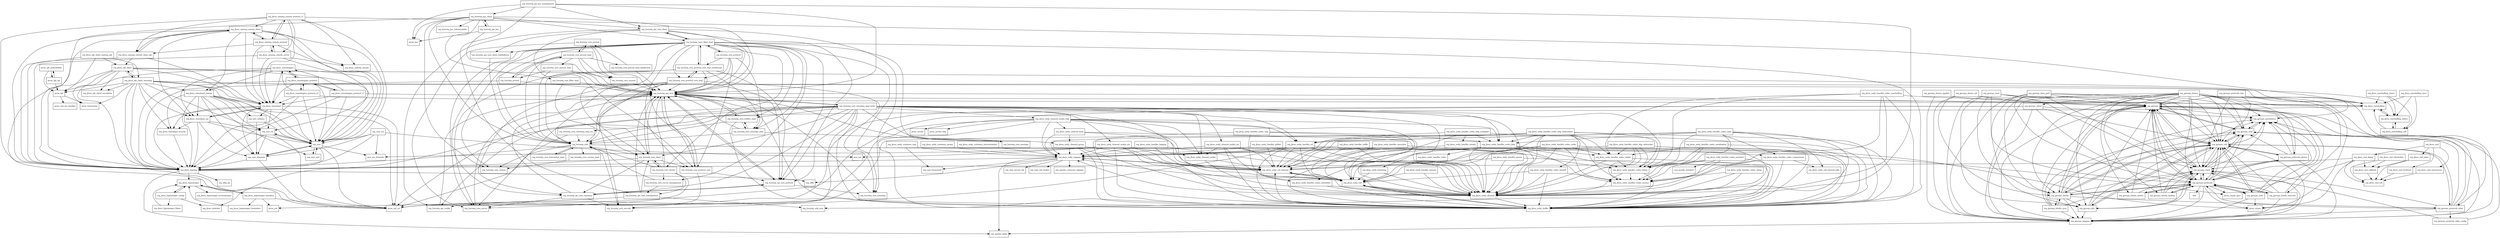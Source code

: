 digraph jboss_client_package_dependencies {
  node [shape = box, fontsize=10.0];
  javax_ejb -> javax_transaction;
  javax_ejb -> javax_xml_rpc_handler;
  javax_ejb_embeddable -> javax_ejb;
  javax_ejb_embeddable -> javax_ejb_spi;
  javax_ejb_spi -> javax_ejb;
  javax_ejb_spi -> javax_ejb_embeddable;
  org_hornetq_api_config -> org_hornetq_api_core;
  org_hornetq_api_core -> org_hornetq_core_buffers_impl;
  org_hornetq_api_core -> org_hornetq_core_client;
  org_hornetq_api_core -> org_hornetq_core_protocol_core;
  org_hornetq_api_core -> org_hornetq_core_remoting_impl_netty;
  org_hornetq_api_core -> org_hornetq_spi_core_protocol;
  org_hornetq_api_core -> org_hornetq_utils;
  org_hornetq_api_core -> org_jboss_netty_buffer;
  org_hornetq_api_core -> org_jgroups;
  org_hornetq_api_core_client -> org_hornetq_api_config;
  org_hornetq_api_core_client -> org_hornetq_api_core;
  org_hornetq_api_core_client -> org_hornetq_api_core_client_loadbalance;
  org_hornetq_api_core_client -> org_hornetq_core_client_impl;
  org_hornetq_api_core_client -> org_hornetq_core_protocol_core;
  org_hornetq_api_core_client -> org_hornetq_core_remoting;
  org_hornetq_api_core_client -> org_hornetq_spi_core_protocol;
  org_hornetq_api_core_client_loadbalance -> org_hornetq_utils;
  org_hornetq_api_core_management -> org_hornetq_api_config;
  org_hornetq_api_core_management -> org_hornetq_api_core;
  org_hornetq_api_core_management -> org_hornetq_core_client;
  org_hornetq_api_core_management -> org_hornetq_utils_json;
  org_hornetq_api_jms -> javax_jms;
  org_hornetq_api_jms -> org_hornetq_api_core;
  org_hornetq_api_jms -> org_hornetq_jms_client;
  org_hornetq_api_jms_management -> javax_jms;
  org_hornetq_api_jms_management -> org_hornetq_api_core;
  org_hornetq_api_jms_management -> org_hornetq_api_core_client;
  org_hornetq_api_jms_management -> org_hornetq_api_core_management;
  org_hornetq_api_jms_management -> org_hornetq_jms_client;
  org_hornetq_api_jms_management -> org_hornetq_utils_json;
  org_hornetq_core_asyncio -> org_hornetq_api_core;
  org_hornetq_core_asyncio_impl -> org_hornetq_api_core;
  org_hornetq_core_asyncio_impl -> org_hornetq_core_asyncio;
  org_hornetq_core_asyncio_impl -> org_hornetq_journal;
  org_hornetq_core_asyncio_impl -> org_hornetq_utils;
  org_hornetq_core_buffers_impl -> org_hornetq_api_core;
  org_hornetq_core_buffers_impl -> org_hornetq_core_message_impl;
  org_hornetq_core_buffers_impl -> org_hornetq_utils;
  org_hornetq_core_buffers_impl -> org_jboss_netty_buffer;
  org_hornetq_core_client -> org_hornetq_api_core;
  org_hornetq_core_client -> org_hornetq_core_cluster;
  org_hornetq_core_client -> org_hornetq_core_protocol_core;
  org_hornetq_core_client -> org_hornetq_spi_core_remoting;
  org_hornetq_core_client -> org_jboss_logging;
  org_hornetq_core_client_impl -> org_hornetq_api_core;
  org_hornetq_core_client_impl -> org_hornetq_api_core_client;
  org_hornetq_core_client_impl -> org_hornetq_api_core_client_loadbalance;
  org_hornetq_core_client_impl -> org_hornetq_core_buffers_impl;
  org_hornetq_core_client_impl -> org_hornetq_core_client;
  org_hornetq_core_client_impl -> org_hornetq_core_cluster;
  org_hornetq_core_client_impl -> org_hornetq_core_message;
  org_hornetq_core_client_impl -> org_hornetq_core_message_impl;
  org_hornetq_core_client_impl -> org_hornetq_core_protocol;
  org_hornetq_core_client_impl -> org_hornetq_core_protocol_core;
  org_hornetq_core_client_impl -> org_hornetq_core_protocol_core_impl;
  org_hornetq_core_client_impl -> org_hornetq_core_protocol_core_impl_wireformat;
  org_hornetq_core_client_impl -> org_hornetq_core_remoting;
  org_hornetq_core_client_impl -> org_hornetq_core_server;
  org_hornetq_core_client_impl -> org_hornetq_core_server_management;
  org_hornetq_core_client_impl -> org_hornetq_core_version;
  org_hornetq_core_client_impl -> org_hornetq_spi_core_protocol;
  org_hornetq_core_client_impl -> org_hornetq_spi_core_remoting;
  org_hornetq_core_client_impl -> org_hornetq_utils;
  org_hornetq_core_client_impl -> org_jboss_netty_buffer;
  org_hornetq_core_cluster -> org_hornetq_api_core;
  org_hornetq_core_cluster -> org_hornetq_api_core_management;
  org_hornetq_core_cluster -> org_hornetq_core_client;
  org_hornetq_core_cluster -> org_hornetq_core_server;
  org_hornetq_core_cluster -> org_hornetq_core_server_management;
  org_hornetq_core_cluster -> org_hornetq_utils;
  org_hornetq_core_filter_impl -> org_hornetq_api_core;
  org_hornetq_core_filter_impl -> org_hornetq_core_client;
  org_hornetq_core_journal -> org_hornetq_api_core;
  org_hornetq_core_journal -> org_hornetq_core_asyncio;
  org_hornetq_core_journal -> org_hornetq_core_journal_impl;
  org_hornetq_core_journal -> org_hornetq_core_server;
  org_hornetq_core_journal_impl -> org_hornetq_api_core;
  org_hornetq_core_journal_impl -> org_hornetq_core_asyncio;
  org_hornetq_core_journal_impl -> org_hornetq_core_asyncio_impl;
  org_hornetq_core_journal_impl -> org_hornetq_core_journal;
  org_hornetq_core_journal_impl -> org_hornetq_core_journal_impl_dataformat;
  org_hornetq_core_journal_impl -> org_hornetq_journal;
  org_hornetq_core_journal_impl -> org_hornetq_utils;
  org_hornetq_core_journal_impl_dataformat -> org_hornetq_api_core;
  org_hornetq_core_journal_impl_dataformat -> org_hornetq_core_journal;
  org_hornetq_core_message -> org_hornetq_api_core;
  org_hornetq_core_message_impl -> org_hornetq_api_core;
  org_hornetq_core_message_impl -> org_hornetq_core_buffers_impl;
  org_hornetq_core_message_impl -> org_hornetq_core_message;
  org_hornetq_core_message_impl -> org_hornetq_utils;
  org_hornetq_core_protocol -> org_hornetq_api_core;
  org_hornetq_core_protocol -> org_hornetq_core_client_impl;
  org_hornetq_core_protocol -> org_hornetq_core_message_impl;
  org_hornetq_core_protocol -> org_hornetq_core_protocol_core;
  org_hornetq_core_protocol -> org_hornetq_core_protocol_core_impl;
  org_hornetq_core_protocol -> org_hornetq_core_protocol_core_impl_wireformat;
  org_hornetq_core_protocol_core -> org_hornetq_api_core;
  org_hornetq_core_protocol_core -> org_hornetq_core_security;
  org_hornetq_core_protocol_core -> org_hornetq_spi_core_protocol;
  org_hornetq_core_protocol_core_impl -> org_hornetq_api_core;
  org_hornetq_core_protocol_core_impl -> org_hornetq_core_client;
  org_hornetq_core_protocol_core_impl -> org_hornetq_core_protocol_core;
  org_hornetq_core_protocol_core_impl -> org_hornetq_core_protocol_core_impl_wireformat;
  org_hornetq_core_protocol_core_impl -> org_hornetq_core_remoting;
  org_hornetq_core_protocol_core_impl -> org_hornetq_core_security;
  org_hornetq_core_protocol_core_impl -> org_hornetq_spi_core_protocol;
  org_hornetq_core_protocol_core_impl -> org_hornetq_spi_core_remoting;
  org_hornetq_core_protocol_core_impl -> org_hornetq_utils;
  org_hornetq_core_protocol_core_impl_wireformat -> org_hornetq_api_core;
  org_hornetq_core_protocol_core_impl_wireformat -> org_hornetq_core_client_impl;
  org_hornetq_core_protocol_core_impl_wireformat -> org_hornetq_core_message_impl;
  org_hornetq_core_protocol_core_impl_wireformat -> org_hornetq_core_protocol_core_impl;
  org_hornetq_core_protocol_core_impl_wireformat -> org_hornetq_core_server;
  org_hornetq_core_protocol_core_impl_wireformat -> org_hornetq_spi_core_protocol;
  org_hornetq_core_protocol_core_impl_wireformat -> org_hornetq_utils;
  org_hornetq_core_remoting -> org_hornetq_api_core;
  org_hornetq_core_remoting_impl_netty -> javax_net_ssl;
  org_hornetq_core_remoting_impl_netty -> org_hornetq_api_config;
  org_hornetq_core_remoting_impl_netty -> org_hornetq_api_core;
  org_hornetq_core_remoting_impl_netty -> org_hornetq_core_buffers_impl;
  org_hornetq_core_remoting_impl_netty -> org_hornetq_core_client;
  org_hornetq_core_remoting_impl_netty -> org_hornetq_core_remoting_impl_ssl;
  org_hornetq_core_remoting_impl_netty -> org_hornetq_core_security;
  org_hornetq_core_remoting_impl_netty -> org_hornetq_core_server;
  org_hornetq_core_remoting_impl_netty -> org_hornetq_spi_core_protocol;
  org_hornetq_core_remoting_impl_netty -> org_hornetq_spi_core_remoting;
  org_hornetq_core_remoting_impl_netty -> org_hornetq_utils;
  org_hornetq_core_remoting_impl_netty -> org_jboss_netty_bootstrap;
  org_hornetq_core_remoting_impl_netty -> org_jboss_netty_buffer;
  org_hornetq_core_remoting_impl_netty -> org_jboss_netty_channel;
  org_hornetq_core_remoting_impl_netty -> org_jboss_netty_channel_group;
  org_hornetq_core_remoting_impl_netty -> org_jboss_netty_channel_socket;
  org_hornetq_core_remoting_impl_netty -> org_jboss_netty_channel_socket_http;
  org_hornetq_core_remoting_impl_netty -> org_jboss_netty_channel_socket_nio;
  org_hornetq_core_remoting_impl_netty -> org_jboss_netty_channel_socket_oio;
  org_hornetq_core_remoting_impl_netty -> org_jboss_netty_handler_codec_frame;
  org_hornetq_core_remoting_impl_netty -> org_jboss_netty_handler_codec_http;
  org_hornetq_core_remoting_impl_netty -> org_jboss_netty_handler_ssl;
  org_hornetq_core_remoting_impl_netty -> org_jboss_netty_util;
  org_hornetq_core_remoting_impl_ssl -> javax_net_ssl;
  org_hornetq_core_remoting_impl_ssl -> org_hornetq_utils;
  org_hornetq_core_server -> org_hornetq_api_core;
  org_hornetq_core_server_management -> org_hornetq_api_core_management;
  org_hornetq_core_server_management -> org_hornetq_utils;
  org_hornetq_core_transaction_impl -> org_hornetq_utils;
  org_hornetq_core_version_impl -> org_hornetq_core_version;
  org_hornetq_jms_client -> javax_jms;
  org_hornetq_jms_client -> org_hornetq_api_core;
  org_hornetq_jms_client -> org_hornetq_api_core_client;
  org_hornetq_jms_client -> org_hornetq_api_jms;
  org_hornetq_jms_client -> org_hornetq_core_client_impl;
  org_hornetq_jms_client -> org_hornetq_core_filter_impl;
  org_hornetq_jms_client -> org_hornetq_core_version;
  org_hornetq_jms_client -> org_hornetq_jms_referenceable;
  org_hornetq_jms_client -> org_hornetq_utils;
  org_hornetq_jms_client -> org_jboss_logging;
  org_hornetq_journal -> org_hornetq_api_core;
  org_hornetq_journal -> org_hornetq_core_journal_impl;
  org_hornetq_journal -> org_jboss_logging;
  org_hornetq_spi_core_protocol -> org_hornetq_api_core;
  org_hornetq_spi_core_protocol -> org_hornetq_core_remoting;
  org_hornetq_spi_core_protocol -> org_hornetq_spi_core_remoting;
  org_hornetq_spi_core_remoting -> org_hornetq_api_core;
  org_hornetq_spi_core_remoting -> org_hornetq_core_security;
  org_hornetq_spi_core_remoting -> org_hornetq_core_server;
  org_hornetq_spi_core_remoting -> org_hornetq_spi_core_protocol;
  org_hornetq_utils -> javax_crypto;
  org_hornetq_utils -> javax_crypto_spec;
  org_hornetq_utils -> org_hornetq_api_core;
  org_hornetq_utils -> org_hornetq_core_client;
  org_hornetq_utils -> org_hornetq_core_security;
  org_hornetq_utils -> org_hornetq_core_transaction_impl;
  org_hornetq_utils -> org_hornetq_core_version;
  org_hornetq_utils -> org_hornetq_core_version_impl;
  org_hornetq_utils -> org_jboss_logging;
  org_jboss_ejb_client -> javax_ejb;
  org_jboss_ejb_client -> javax_transaction;
  org_jboss_ejb_client -> org_jboss_ejb_client_annotation;
  org_jboss_ejb_client -> org_jboss_ejb_client_remoting;
  org_jboss_ejb_client -> org_jboss_logging;
  org_jboss_ejb_client -> org_jboss_marshalling;
  org_jboss_ejb_client -> org_jboss_remoting3;
  org_jboss_ejb_client -> org_xnio;
  org_jboss_ejb_client_naming_ejb -> javax_ejb;
  org_jboss_ejb_client_naming_ejb -> org_jboss_ejb_client;
  org_jboss_ejb_client_naming_ejb -> org_jboss_ejb_client_remoting;
  org_jboss_ejb_client_naming_ejb -> org_jboss_logging;
  org_jboss_ejb_client_remoting -> javax_ejb;
  org_jboss_ejb_client_remoting -> javax_net_ssl;
  org_jboss_ejb_client_remoting -> javax_transaction;
  org_jboss_ejb_client_remoting -> org_jboss_ejb_client;
  org_jboss_ejb_client_remoting -> org_jboss_ejb_client_annotation;
  org_jboss_ejb_client_remoting -> org_jboss_logging;
  org_jboss_ejb_client_remoting -> org_jboss_marshalling;
  org_jboss_ejb_client_remoting -> org_jboss_marshalling_reflect;
  org_jboss_ejb_client_remoting -> org_jboss_remoting3;
  org_jboss_ejb_client_remoting -> org_jboss_remoting3_remote;
  org_jboss_ejb_client_remoting -> org_jboss_remoting3_security;
  org_jboss_ejb_client_remoting -> org_jboss_remoting3_spi;
  org_jboss_ejb_client_remoting -> org_xnio;
  org_jboss_ejb_client_remoting -> org_xnio_ssl;
  org_jboss_logging -> org_apache_log4j;
  org_jboss_logging -> org_jboss_logmanager;
  org_jboss_logging -> org_slf4j;
  org_jboss_logging -> org_slf4j_spi;
  org_jboss_logmanager -> org_jboss_logmanager_config;
  org_jboss_logmanager -> org_jboss_logmanager_errormanager;
  org_jboss_logmanager -> org_jboss_logmanager_handlers;
  org_jboss_logmanager_config -> org_jboss_logmanager;
  org_jboss_logmanager_config -> org_jboss_logmanager_filters;
  org_jboss_logmanager_config -> org_jboss_modules;
  org_jboss_logmanager_filters -> org_jboss_logmanager;
  org_jboss_logmanager_formatters -> org_jboss_logmanager;
  org_jboss_logmanager_handlers -> javax_net;
  org_jboss_logmanager_handlers -> javax_net_ssl;
  org_jboss_logmanager_handlers -> org_jboss_logmanager;
  org_jboss_logmanager_handlers -> org_jboss_logmanager_formatters;
  org_jboss_marshalling -> org_jboss_marshalling_reflect;
  org_jboss_marshalling -> org_jboss_modules;
  org_jboss_marshalling_cloner -> org_jboss_marshalling;
  org_jboss_marshalling_cloner -> org_jboss_marshalling_reflect;
  org_jboss_marshalling_cloner -> org_jboss_marshalling_util;
  org_jboss_marshalling_reflect -> org_jboss_marshalling;
  org_jboss_marshalling_reflect -> org_jboss_marshalling_util;
  org_jboss_marshalling_river -> org_jboss_marshalling;
  org_jboss_marshalling_river -> org_jboss_marshalling_reflect;
  org_jboss_marshalling_river -> org_jboss_marshalling_util;
  org_jboss_marshalling_util -> org_jboss_marshalling;
  org_jboss_marshalling_util -> org_jboss_marshalling_reflect;
  org_jboss_naming_remote_client -> javax_net_ssl;
  org_jboss_naming_remote_client -> org_jboss_logging;
  org_jboss_naming_remote_client -> org_jboss_naming_remote;
  org_jboss_naming_remote_client -> org_jboss_naming_remote_client_ejb;
  org_jboss_naming_remote_client -> org_jboss_naming_remote_protocol;
  org_jboss_naming_remote_client -> org_jboss_remoting3;
  org_jboss_naming_remote_client -> org_jboss_remoting3_remote;
  org_jboss_naming_remote_client -> org_jboss_remoting3_spi;
  org_jboss_naming_remote_client -> org_xnio;
  org_jboss_naming_remote_client -> org_xnio_ssl;
  org_jboss_naming_remote_client_ejb -> org_jboss_ejb_client;
  org_jboss_naming_remote_client_ejb -> org_jboss_logging;
  org_jboss_naming_remote_client_ejb -> org_jboss_naming_remote_client;
  org_jboss_naming_remote_client_ejb -> org_jboss_remoting3;
  org_jboss_naming_remote_protocol -> org_jboss_naming_remote_client;
  org_jboss_naming_remote_protocol -> org_jboss_naming_remote_client_ejb;
  org_jboss_naming_remote_protocol -> org_jboss_naming_remote_protocol_v1;
  org_jboss_naming_remote_protocol -> org_jboss_naming_remote_server;
  org_jboss_naming_remote_protocol -> org_jboss_remoting3;
  org_jboss_naming_remote_protocol -> org_xnio;
  org_jboss_naming_remote_protocol_v1 -> org_jboss_logging;
  org_jboss_naming_remote_protocol_v1 -> org_jboss_marshalling;
  org_jboss_naming_remote_protocol_v1 -> org_jboss_naming_remote;
  org_jboss_naming_remote_protocol_v1 -> org_jboss_naming_remote_client;
  org_jboss_naming_remote_protocol_v1 -> org_jboss_naming_remote_client_ejb;
  org_jboss_naming_remote_protocol_v1 -> org_jboss_naming_remote_protocol;
  org_jboss_naming_remote_protocol_v1 -> org_jboss_naming_remote_server;
  org_jboss_naming_remote_protocol_v1 -> org_jboss_remoting3;
  org_jboss_naming_remote_protocol_v1 -> org_xnio;
  org_jboss_naming_remote_server -> org_jboss_logging;
  org_jboss_naming_remote_server -> org_jboss_naming_remote;
  org_jboss_naming_remote_server -> org_jboss_naming_remote_protocol;
  org_jboss_naming_remote_server -> org_jboss_remoting3;
  org_jboss_naming_remote_server -> org_xnio;
  org_jboss_netty_bootstrap -> org_jboss_netty_channel;
  org_jboss_netty_bootstrap -> org_jboss_netty_util;
  org_jboss_netty_buffer -> org_jboss_netty_util;
  org_jboss_netty_buffer -> org_jboss_netty_util_internal;
  org_jboss_netty_channel -> org_jboss_netty_buffer;
  org_jboss_netty_channel -> org_jboss_netty_logging;
  org_jboss_netty_channel -> org_jboss_netty_util;
  org_jboss_netty_channel -> org_jboss_netty_util_internal;
  org_jboss_netty_channel_group -> org_jboss_netty_buffer;
  org_jboss_netty_channel_group -> org_jboss_netty_channel;
  org_jboss_netty_channel_group -> org_jboss_netty_logging;
  org_jboss_netty_channel_group -> org_jboss_netty_util_internal;
  org_jboss_netty_channel_local -> org_jboss_netty_channel;
  org_jboss_netty_channel_local -> org_jboss_netty_channel_group;
  org_jboss_netty_channel_local -> org_jboss_netty_logging;
  org_jboss_netty_channel_local -> org_jboss_netty_util_internal;
  org_jboss_netty_channel_socket -> org_jboss_netty_channel;
  org_jboss_netty_channel_socket -> org_jboss_netty_util_internal;
  org_jboss_netty_channel_socket_http -> javax_net_ssl;
  org_jboss_netty_channel_socket_http -> javax_servlet;
  org_jboss_netty_channel_socket_http -> javax_servlet_http;
  org_jboss_netty_channel_socket_http -> org_jboss_netty_buffer;
  org_jboss_netty_channel_socket_http -> org_jboss_netty_channel;
  org_jboss_netty_channel_socket_http -> org_jboss_netty_channel_local;
  org_jboss_netty_channel_socket_http -> org_jboss_netty_channel_socket;
  org_jboss_netty_channel_socket_http -> org_jboss_netty_handler_codec_http;
  org_jboss_netty_channel_socket_http -> org_jboss_netty_handler_ssl;
  org_jboss_netty_channel_socket_http -> org_jboss_netty_logging;
  org_jboss_netty_channel_socket_http -> org_jboss_netty_util_internal;
  org_jboss_netty_channel_socket_nio -> java_net;
  org_jboss_netty_channel_socket_nio -> java_nio_channels;
  org_jboss_netty_channel_socket_nio -> org_jboss_netty_buffer;
  org_jboss_netty_channel_socket_nio -> org_jboss_netty_channel;
  org_jboss_netty_channel_socket_nio -> org_jboss_netty_channel_socket;
  org_jboss_netty_channel_socket_nio -> org_jboss_netty_logging;
  org_jboss_netty_channel_socket_nio -> org_jboss_netty_util;
  org_jboss_netty_channel_socket_nio -> org_jboss_netty_util_internal;
  org_jboss_netty_channel_socket_oio -> org_jboss_netty_buffer;
  org_jboss_netty_channel_socket_oio -> org_jboss_netty_channel;
  org_jboss_netty_channel_socket_oio -> org_jboss_netty_channel_socket;
  org_jboss_netty_channel_socket_oio -> org_jboss_netty_logging;
  org_jboss_netty_channel_socket_oio -> org_jboss_netty_util;
  org_jboss_netty_channel_socket_oio -> org_jboss_netty_util_internal;
  org_jboss_netty_container_microcontainer -> org_jboss_netty_logging;
  org_jboss_netty_container_osgi -> org_jboss_netty_logging;
  org_jboss_netty_container_osgi -> org_osgi_framework;
  org_jboss_netty_container_spring -> org_jboss_netty_logging;
  org_jboss_netty_handler_codec_base64 -> org_jboss_netty_buffer;
  org_jboss_netty_handler_codec_base64 -> org_jboss_netty_channel;
  org_jboss_netty_handler_codec_base64 -> org_jboss_netty_handler_codec_oneone;
  org_jboss_netty_handler_codec_base64 -> org_jboss_netty_util;
  org_jboss_netty_handler_codec_compression -> org_jboss_netty_buffer;
  org_jboss_netty_handler_codec_compression -> org_jboss_netty_channel;
  org_jboss_netty_handler_codec_compression -> org_jboss_netty_handler_codec_oneone;
  org_jboss_netty_handler_codec_compression -> org_jboss_netty_util_internal_jzlib;
  org_jboss_netty_handler_codec_embedder -> org_jboss_netty_buffer;
  org_jboss_netty_handler_codec_embedder -> org_jboss_netty_channel;
  org_jboss_netty_handler_codec_frame -> org_jboss_netty_buffer;
  org_jboss_netty_handler_codec_frame -> org_jboss_netty_channel;
  org_jboss_netty_handler_codec_frame -> org_jboss_netty_handler_codec_oneone;
  org_jboss_netty_handler_codec_http -> org_jboss_netty_buffer;
  org_jboss_netty_handler_codec_http -> org_jboss_netty_channel;
  org_jboss_netty_handler_codec_http -> org_jboss_netty_handler_codec;
  org_jboss_netty_handler_codec_http -> org_jboss_netty_handler_codec_compression;
  org_jboss_netty_handler_codec_http -> org_jboss_netty_handler_codec_embedder;
  org_jboss_netty_handler_codec_http -> org_jboss_netty_handler_codec_frame;
  org_jboss_netty_handler_codec_http -> org_jboss_netty_handler_codec_oneone;
  org_jboss_netty_handler_codec_http -> org_jboss_netty_handler_codec_replay;
  org_jboss_netty_handler_codec_http -> org_jboss_netty_util;
  org_jboss_netty_handler_codec_http -> org_jboss_netty_util_internal;
  org_jboss_netty_handler_codec_http_multipart -> org_jboss_netty_buffer;
  org_jboss_netty_handler_codec_http_multipart -> org_jboss_netty_handler_codec_http;
  org_jboss_netty_handler_codec_http_multipart -> org_jboss_netty_handler_stream;
  org_jboss_netty_handler_codec_http_multipart -> org_jboss_netty_util;
  org_jboss_netty_handler_codec_http_multipart -> org_jboss_netty_util_internal;
  org_jboss_netty_handler_codec_http_websocket -> org_jboss_netty_buffer;
  org_jboss_netty_handler_codec_http_websocket -> org_jboss_netty_channel;
  org_jboss_netty_handler_codec_http_websocket -> org_jboss_netty_handler_codec_frame;
  org_jboss_netty_handler_codec_http_websocket -> org_jboss_netty_handler_codec_oneone;
  org_jboss_netty_handler_codec_http_websocket -> org_jboss_netty_handler_codec_replay;
  org_jboss_netty_handler_codec_http_websocket -> org_jboss_netty_util;
  org_jboss_netty_handler_codec_http_websocketx -> org_jboss_netty_buffer;
  org_jboss_netty_handler_codec_http_websocketx -> org_jboss_netty_channel;
  org_jboss_netty_handler_codec_http_websocketx -> org_jboss_netty_handler_codec_base64;
  org_jboss_netty_handler_codec_http_websocketx -> org_jboss_netty_handler_codec_frame;
  org_jboss_netty_handler_codec_http_websocketx -> org_jboss_netty_handler_codec_http;
  org_jboss_netty_handler_codec_http_websocketx -> org_jboss_netty_handler_codec_oneone;
  org_jboss_netty_handler_codec_http_websocketx -> org_jboss_netty_handler_codec_replay;
  org_jboss_netty_handler_codec_http_websocketx -> org_jboss_netty_handler_ssl;
  org_jboss_netty_handler_codec_http_websocketx -> org_jboss_netty_logging;
  org_jboss_netty_handler_codec_http_websocketx -> org_jboss_netty_util;
  org_jboss_netty_handler_codec_http_websocketx -> org_jboss_netty_util_internal;
  org_jboss_netty_handler_codec_marshalling -> org_jboss_marshalling;
  org_jboss_netty_handler_codec_marshalling -> org_jboss_netty_buffer;
  org_jboss_netty_handler_codec_marshalling -> org_jboss_netty_channel;
  org_jboss_netty_handler_codec_marshalling -> org_jboss_netty_handler_codec_frame;
  org_jboss_netty_handler_codec_marshalling -> org_jboss_netty_handler_codec_oneone;
  org_jboss_netty_handler_codec_marshalling -> org_jboss_netty_handler_codec_replay;
  org_jboss_netty_handler_codec_oneone -> org_jboss_netty_channel;
  org_jboss_netty_handler_codec_protobuf -> com_google_protobuf;
  org_jboss_netty_handler_codec_protobuf -> org_jboss_netty_buffer;
  org_jboss_netty_handler_codec_protobuf -> org_jboss_netty_channel;
  org_jboss_netty_handler_codec_protobuf -> org_jboss_netty_handler_codec_frame;
  org_jboss_netty_handler_codec_protobuf -> org_jboss_netty_handler_codec_oneone;
  org_jboss_netty_handler_codec_replay -> org_jboss_netty_buffer;
  org_jboss_netty_handler_codec_replay -> org_jboss_netty_channel;
  org_jboss_netty_handler_codec_replay -> org_jboss_netty_handler_codec_frame;
  org_jboss_netty_handler_codec_rtsp -> org_jboss_netty_buffer;
  org_jboss_netty_handler_codec_rtsp -> org_jboss_netty_channel;
  org_jboss_netty_handler_codec_rtsp -> org_jboss_netty_handler_codec_embedder;
  org_jboss_netty_handler_codec_rtsp -> org_jboss_netty_handler_codec_http;
  org_jboss_netty_handler_codec_serialization -> org_jboss_netty_buffer;
  org_jboss_netty_handler_codec_serialization -> org_jboss_netty_channel;
  org_jboss_netty_handler_codec_serialization -> org_jboss_netty_handler_codec_frame;
  org_jboss_netty_handler_codec_serialization -> org_jboss_netty_handler_codec_oneone;
  org_jboss_netty_handler_codec_serialization -> org_jboss_netty_handler_codec_replay;
  org_jboss_netty_handler_codec_socks -> org_jboss_netty_buffer;
  org_jboss_netty_handler_codec_socks -> org_jboss_netty_channel;
  org_jboss_netty_handler_codec_socks -> org_jboss_netty_handler_codec_oneone;
  org_jboss_netty_handler_codec_socks -> org_jboss_netty_handler_codec_replay;
  org_jboss_netty_handler_codec_socks -> org_jboss_netty_util;
  org_jboss_netty_handler_codec_socks -> org_jboss_netty_util_internal;
  org_jboss_netty_handler_codec_spdy -> javax_net_ssl;
  org_jboss_netty_handler_codec_spdy -> org_jboss_netty_buffer;
  org_jboss_netty_handler_codec_spdy -> org_jboss_netty_channel;
  org_jboss_netty_handler_codec_spdy -> org_jboss_netty_handler_codec_compression;
  org_jboss_netty_handler_codec_spdy -> org_jboss_netty_handler_codec_frame;
  org_jboss_netty_handler_codec_spdy -> org_jboss_netty_handler_codec_http;
  org_jboss_netty_handler_codec_spdy -> org_jboss_netty_handler_codec_oneone;
  org_jboss_netty_handler_codec_spdy -> org_jboss_netty_handler_ssl;
  org_jboss_netty_handler_codec_spdy -> org_jboss_netty_util_internal;
  org_jboss_netty_handler_codec_spdy -> org_jboss_netty_util_internal_jzlib;
  org_jboss_netty_handler_codec_string -> org_jboss_netty_buffer;
  org_jboss_netty_handler_codec_string -> org_jboss_netty_channel;
  org_jboss_netty_handler_codec_string -> org_jboss_netty_handler_codec_oneone;
  org_jboss_netty_handler_execution -> org_jboss_netty_channel;
  org_jboss_netty_handler_execution -> org_jboss_netty_logging;
  org_jboss_netty_handler_execution -> org_jboss_netty_util;
  org_jboss_netty_handler_execution -> org_jboss_netty_util_internal;
  org_jboss_netty_handler_ipfilter -> org_jboss_netty_channel;
  org_jboss_netty_handler_ipfilter -> org_jboss_netty_logging;
  org_jboss_netty_handler_ipfilter -> org_jboss_netty_util_internal;
  org_jboss_netty_handler_logging -> org_jboss_netty_buffer;
  org_jboss_netty_handler_logging -> org_jboss_netty_channel;
  org_jboss_netty_handler_logging -> org_jboss_netty_logging;
  org_jboss_netty_handler_queue -> org_jboss_netty_buffer;
  org_jboss_netty_handler_queue -> org_jboss_netty_channel;
  org_jboss_netty_handler_queue -> org_jboss_netty_util_internal;
  org_jboss_netty_handler_ssl -> javax_net_ssl;
  org_jboss_netty_handler_ssl -> org_jboss_netty_buffer;
  org_jboss_netty_handler_ssl -> org_jboss_netty_channel;
  org_jboss_netty_handler_ssl -> org_jboss_netty_handler_codec_frame;
  org_jboss_netty_handler_ssl -> org_jboss_netty_logging;
  org_jboss_netty_handler_ssl -> org_jboss_netty_util;
  org_jboss_netty_handler_ssl -> org_jboss_netty_util_internal;
  org_jboss_netty_handler_stream -> org_jboss_netty_buffer;
  org_jboss_netty_handler_stream -> org_jboss_netty_channel;
  org_jboss_netty_handler_stream -> org_jboss_netty_logging;
  org_jboss_netty_handler_timeout -> org_jboss_netty_channel;
  org_jboss_netty_handler_timeout -> org_jboss_netty_util;
  org_jboss_netty_handler_traffic -> org_jboss_netty_channel;
  org_jboss_netty_handler_traffic -> org_jboss_netty_logging;
  org_jboss_netty_handler_traffic -> org_jboss_netty_util;
  org_jboss_netty_logging -> org_apache_commons_logging;
  org_jboss_netty_logging -> org_apache_log4j;
  org_jboss_netty_logging -> org_jboss_logging;
  org_jboss_netty_logging -> org_jboss_netty_util_internal;
  org_jboss_netty_logging -> org_osgi_framework;
  org_jboss_netty_logging -> org_osgi_service_log;
  org_jboss_netty_logging -> org_osgi_util_tracker;
  org_jboss_netty_logging -> org_slf4j;
  org_jboss_netty_util -> org_jboss_netty_buffer;
  org_jboss_netty_util -> org_jboss_netty_channel;
  org_jboss_netty_util -> org_jboss_netty_logging;
  org_jboss_netty_util -> org_jboss_netty_util_internal;
  org_jboss_netty_util_internal -> org_jboss_netty_logging;
  org_jboss_netty_util_internal -> org_jboss_netty_util;
  org_jboss_remoting3 -> javax_net_ssl;
  org_jboss_remoting3 -> org_jboss_logging;
  org_jboss_remoting3 -> org_jboss_remoting3_security;
  org_jboss_remoting3 -> org_jboss_remoting3_spi;
  org_jboss_remoting3 -> org_xnio;
  org_jboss_remoting3 -> org_xnio_channels;
  org_jboss_remoting3 -> org_xnio_ssl;
  org_jboss_remoting3 -> org_xnio_streams;
  org_jboss_remoting3_remote -> javax_net_ssl;
  org_jboss_remoting3_remote -> org_jboss_logging;
  org_jboss_remoting3_remote -> org_jboss_remoting3;
  org_jboss_remoting3_remote -> org_jboss_remoting3_security;
  org_jboss_remoting3_remote -> org_jboss_remoting3_spi;
  org_jboss_remoting3_remote -> org_xnio;
  org_jboss_remoting3_remote -> org_xnio_channels;
  org_jboss_remoting3_remote -> org_xnio_sasl;
  org_jboss_remoting3_remote -> org_xnio_ssl;
  org_jboss_remoting3_remote -> org_xnio_streams;
  org_jboss_remoting3_security -> org_jboss_logging;
  org_jboss_remoting3_spi -> org_jboss_logging;
  org_jboss_remoting3_spi -> org_jboss_remoting3;
  org_jboss_remoting3_spi -> org_jboss_remoting3_security;
  org_jboss_remoting3_spi -> org_xnio;
  org_jboss_remoting3_spi -> org_xnio_channels;
  org_jboss_remoting3_spi -> org_xnio_ssl;
  org_jboss_remotingjmx -> org_jboss_logging;
  org_jboss_remotingjmx -> org_jboss_remoting3;
  org_jboss_remotingjmx -> org_jboss_remoting3_remote;
  org_jboss_remotingjmx -> org_jboss_remoting3_spi;
  org_jboss_remotingjmx -> org_jboss_remotingjmx_protocol;
  org_jboss_remotingjmx -> org_xnio;
  org_jboss_remotingjmx_protocol -> org_jboss_logging;
  org_jboss_remotingjmx_protocol -> org_jboss_remoting3;
  org_jboss_remotingjmx_protocol -> org_jboss_remotingjmx;
  org_jboss_remotingjmx_protocol -> org_jboss_remotingjmx_protocol_v1;
  org_jboss_remotingjmx_protocol -> org_jboss_remotingjmx_protocol_v2;
  org_jboss_remotingjmx_protocol -> org_xnio;
  org_jboss_remotingjmx_protocol_v1 -> org_jboss_logging;
  org_jboss_remotingjmx_protocol_v1 -> org_jboss_marshalling;
  org_jboss_remotingjmx_protocol_v1 -> org_jboss_remoting3;
  org_jboss_remotingjmx_protocol_v1 -> org_jboss_remotingjmx;
  org_jboss_remotingjmx_protocol_v1 -> org_jboss_remotingjmx_protocol;
  org_jboss_remotingjmx_protocol_v1 -> org_xnio;
  org_jboss_remotingjmx_protocol_v2 -> org_jboss_logging;
  org_jboss_remotingjmx_protocol_v2 -> org_jboss_marshalling;
  org_jboss_remotingjmx_protocol_v2 -> org_jboss_remoting3;
  org_jboss_remotingjmx_protocol_v2 -> org_jboss_remotingjmx;
  org_jboss_remotingjmx_protocol_v2 -> org_jboss_remotingjmx_protocol;
  org_jboss_remotingjmx_protocol_v2 -> org_xnio;
  org_jboss_sasl -> org_jboss_sasl_anonymous;
  org_jboss_sasl -> org_jboss_sasl_digest;
  org_jboss_sasl -> org_jboss_sasl_localuser;
  org_jboss_sasl -> org_jboss_sasl_plain;
  org_jboss_sasl_anonymous -> org_jboss_sasl_util;
  org_jboss_sasl_callback -> org_jboss_sasl_util;
  org_jboss_sasl_clienttoken -> org_jboss_sasl_callback;
  org_jboss_sasl_clienttoken -> org_jboss_sasl_util;
  org_jboss_sasl_digest -> javax_crypto;
  org_jboss_sasl_digest -> javax_crypto_spec;
  org_jboss_sasl_digest -> org_jboss_logging;
  org_jboss_sasl_digest -> org_jboss_sasl_callback;
  org_jboss_sasl_digest -> org_jboss_sasl_util;
  org_jboss_sasl_localuser -> org_jboss_sasl_util;
  org_jboss_sasl_plain -> org_jboss_sasl_callback;
  org_jboss_sasl_plain -> org_jboss_sasl_util;
  org_jgroups -> org_jgroups_annotations;
  org_jgroups -> org_jgroups_blocks;
  org_jgroups -> org_jgroups_conf;
  org_jgroups -> org_jgroups_logging;
  org_jgroups -> org_jgroups_protocols;
  org_jgroups -> org_jgroups_stack;
  org_jgroups -> org_jgroups_util;
  org_jgroups_annotations -> org_jgroups_conf;
  org_jgroups_auth -> javax_crypto;
  org_jgroups_auth -> org_jgroups;
  org_jgroups_auth -> org_jgroups_annotations;
  org_jgroups_auth -> org_jgroups_logging;
  org_jgroups_auth -> org_jgroups_protocols;
  org_jgroups_auth -> org_jgroups_util;
  org_jgroups_blocks -> org_jgroups;
  org_jgroups_blocks -> org_jgroups_annotations;
  org_jgroups_blocks -> org_jgroups_blocks_mux;
  org_jgroups_blocks -> org_jgroups_conf;
  org_jgroups_blocks -> org_jgroups_jmx;
  org_jgroups_blocks -> org_jgroups_logging;
  org_jgroups_blocks -> org_jgroups_protocols;
  org_jgroups_blocks -> org_jgroups_protocols_relay;
  org_jgroups_blocks -> org_jgroups_stack;
  org_jgroups_blocks -> org_jgroups_util;
  org_jgroups_blocks_atomic -> org_jgroups;
  org_jgroups_blocks_atomic -> org_jgroups_protocols;
  org_jgroups_blocks_atomic -> org_jgroups_stack;
  org_jgroups_blocks_executor -> org_jgroups;
  org_jgroups_blocks_executor -> org_jgroups_logging;
  org_jgroups_blocks_executor -> org_jgroups_protocols;
  org_jgroups_blocks_executor -> org_jgroups_stack;
  org_jgroups_blocks_executor -> org_jgroups_util;
  org_jgroups_blocks_locking -> org_jgroups;
  org_jgroups_blocks_locking -> org_jgroups_protocols;
  org_jgroups_blocks_locking -> org_jgroups_stack;
  org_jgroups_blocks_locking -> org_jgroups_util;
  org_jgroups_blocks_mux -> org_jgroups;
  org_jgroups_blocks_mux -> org_jgroups_blocks;
  org_jgroups_blocks_mux -> org_jgroups_conf;
  org_jgroups_blocks_mux -> org_jgroups_logging;
  org_jgroups_blocks_mux -> org_jgroups_stack;
  org_jgroups_blocks_mux -> org_jgroups_util;
  org_jgroups_client -> javax_net;
  org_jgroups_client -> javax_net_ssl;
  org_jgroups_client -> org_jgroups_annotations;
  org_jgroups_client -> org_jgroups_logging;
  org_jgroups_client -> org_jgroups_protocols;
  org_jgroups_client -> org_jgroups_util;
  org_jgroups_conf -> org_jgroups;
  org_jgroups_conf -> org_jgroups_annotations;
  org_jgroups_conf -> org_jgroups_logging;
  org_jgroups_conf -> org_jgroups_stack;
  org_jgroups_conf -> org_jgroups_util;
  org_jgroups_demos -> javax_crypto;
  org_jgroups_demos -> org_jgroups;
  org_jgroups_demos -> org_jgroups_annotations;
  org_jgroups_demos -> org_jgroups_blocks;
  org_jgroups_demos -> org_jgroups_blocks_atomic;
  org_jgroups_demos -> org_jgroups_blocks_executor;
  org_jgroups_demos -> org_jgroups_blocks_locking;
  org_jgroups_demos -> org_jgroups_client;
  org_jgroups_demos -> org_jgroups_conf;
  org_jgroups_demos -> org_jgroups_jmx;
  org_jgroups_demos -> org_jgroups_logging;
  org_jgroups_demos -> org_jgroups_protocols;
  org_jgroups_demos -> org_jgroups_protocols_pbcast;
  org_jgroups_demos -> org_jgroups_protocols_relay;
  org_jgroups_demos -> org_jgroups_stack;
  org_jgroups_demos -> org_jgroups_util;
  org_jgroups_demos_applets -> org_jgroups;
  org_jgroups_demos_applets -> org_jgroups_logging;
  org_jgroups_demos_wb -> org_jgroups;
  org_jgroups_demos_wb -> org_jgroups_blocks;
  org_jgroups_demos_wb -> org_jgroups_logging;
  org_jgroups_demos_wb -> org_jgroups_util;
  org_jgroups_jmx -> org_jgroups;
  org_jgroups_jmx -> org_jgroups_annotations;
  org_jgroups_jmx -> org_jgroups_logging;
  org_jgroups_jmx -> org_jgroups_stack;
  org_jgroups_jmx -> org_jgroups_util;
  org_jgroups_logging -> org_apache_log4j;
  org_jgroups_protocols -> bsh;
  org_jgroups_protocols -> javax_crypto;
  org_jgroups_protocols -> javax_crypto_spec;
  org_jgroups_protocols -> org_jgroups;
  org_jgroups_protocols -> org_jgroups_annotations;
  org_jgroups_protocols -> org_jgroups_auth;
  org_jgroups_protocols -> org_jgroups_blocks;
  org_jgroups_protocols -> org_jgroups_blocks_atomic;
  org_jgroups_protocols -> org_jgroups_blocks_executor;
  org_jgroups_protocols -> org_jgroups_blocks_locking;
  org_jgroups_protocols -> org_jgroups_conf;
  org_jgroups_protocols -> org_jgroups_logging;
  org_jgroups_protocols -> org_jgroups_protocols_pbcast;
  org_jgroups_protocols -> org_jgroups_stack;
  org_jgroups_protocols -> org_jgroups_util;
  org_jgroups_protocols_pbcast -> org_jgroups;
  org_jgroups_protocols_pbcast -> org_jgroups_annotations;
  org_jgroups_protocols_pbcast -> org_jgroups_conf;
  org_jgroups_protocols_pbcast -> org_jgroups_logging;
  org_jgroups_protocols_pbcast -> org_jgroups_protocols;
  org_jgroups_protocols_pbcast -> org_jgroups_stack;
  org_jgroups_protocols_pbcast -> org_jgroups_util;
  org_jgroups_protocols_relay -> org_jgroups;
  org_jgroups_protocols_relay -> org_jgroups_annotations;
  org_jgroups_protocols_relay -> org_jgroups_conf;
  org_jgroups_protocols_relay -> org_jgroups_logging;
  org_jgroups_protocols_relay -> org_jgroups_protocols;
  org_jgroups_protocols_relay -> org_jgroups_protocols_relay_config;
  org_jgroups_protocols_relay -> org_jgroups_stack;
  org_jgroups_protocols_relay -> org_jgroups_util;
  org_jgroups_protocols_relay_config -> org_jgroups;
  org_jgroups_protocols_relay_config -> org_jgroups_stack;
  org_jgroups_protocols_tom -> org_jgroups;
  org_jgroups_protocols_tom -> org_jgroups_annotations;
  org_jgroups_protocols_tom -> org_jgroups_logging;
  org_jgroups_protocols_tom -> org_jgroups_stack;
  org_jgroups_protocols_tom -> org_jgroups_util;
  org_jgroups_stack -> org_jgroups;
  org_jgroups_stack -> org_jgroups_annotations;
  org_jgroups_stack -> org_jgroups_conf;
  org_jgroups_stack -> org_jgroups_jmx;
  org_jgroups_stack -> org_jgroups_logging;
  org_jgroups_stack -> org_jgroups_protocols;
  org_jgroups_stack -> org_jgroups_util;
  org_jgroups_tests -> org_jgroups;
  org_jgroups_tests -> org_jgroups_blocks;
  org_jgroups_tests -> org_jgroups_jmx;
  org_jgroups_tests -> org_jgroups_logging;
  org_jgroups_tests -> org_jgroups_protocols;
  org_jgroups_tests -> org_jgroups_stack;
  org_jgroups_tests -> org_jgroups_util;
  org_jgroups_tests_perf -> org_jgroups;
  org_jgroups_tests_perf -> org_jgroups_blocks;
  org_jgroups_tests_perf -> org_jgroups_conf;
  org_jgroups_tests_perf -> org_jgroups_jmx;
  org_jgroups_tests_perf -> org_jgroups_logging;
  org_jgroups_tests_perf -> org_jgroups_protocols;
  org_jgroups_tests_perf -> org_jgroups_stack;
  org_jgroups_tests_perf -> org_jgroups_util;
  org_jgroups_util -> org_jgroups;
  org_jgroups_util -> org_jgroups_annotations;
  org_jgroups_util -> org_jgroups_auth;
  org_jgroups_util -> org_jgroups_blocks;
  org_jgroups_util -> org_jgroups_conf;
  org_jgroups_util -> org_jgroups_jmx;
  org_jgroups_util -> org_jgroups_logging;
  org_jgroups_util -> org_jgroups_protocols;
  org_jgroups_util -> org_jgroups_protocols_pbcast;
  org_jgroups_util -> org_jgroups_protocols_relay;
  org_jgroups_util -> org_jgroups_stack;
  org_xnio -> java_nio_channels;
  org_xnio -> javax_net_ssl;
  org_xnio -> org_jboss_logging;
  org_xnio -> org_xnio_channels;
  org_xnio -> org_xnio_sasl;
  org_xnio -> org_xnio_ssl;
  org_xnio_channels -> javax_net_ssl;
  org_xnio_channels -> org_jboss_logging;
  org_xnio_channels -> org_xnio;
  org_xnio_nio -> java_net;
  org_xnio_nio -> java_nio_channels;
  org_xnio_nio -> org_jboss_logging;
  org_xnio_nio -> org_xnio;
  org_xnio_nio -> org_xnio_channels;
  org_xnio_sasl -> org_xnio;
  org_xnio_ssl -> javax_net_ssl;
  org_xnio_ssl -> org_jboss_logging;
  org_xnio_ssl -> org_xnio;
  org_xnio_ssl -> org_xnio_channels;
  org_xnio_streams -> org_xnio;
  org_xnio_streams -> org_xnio_channels;
}
